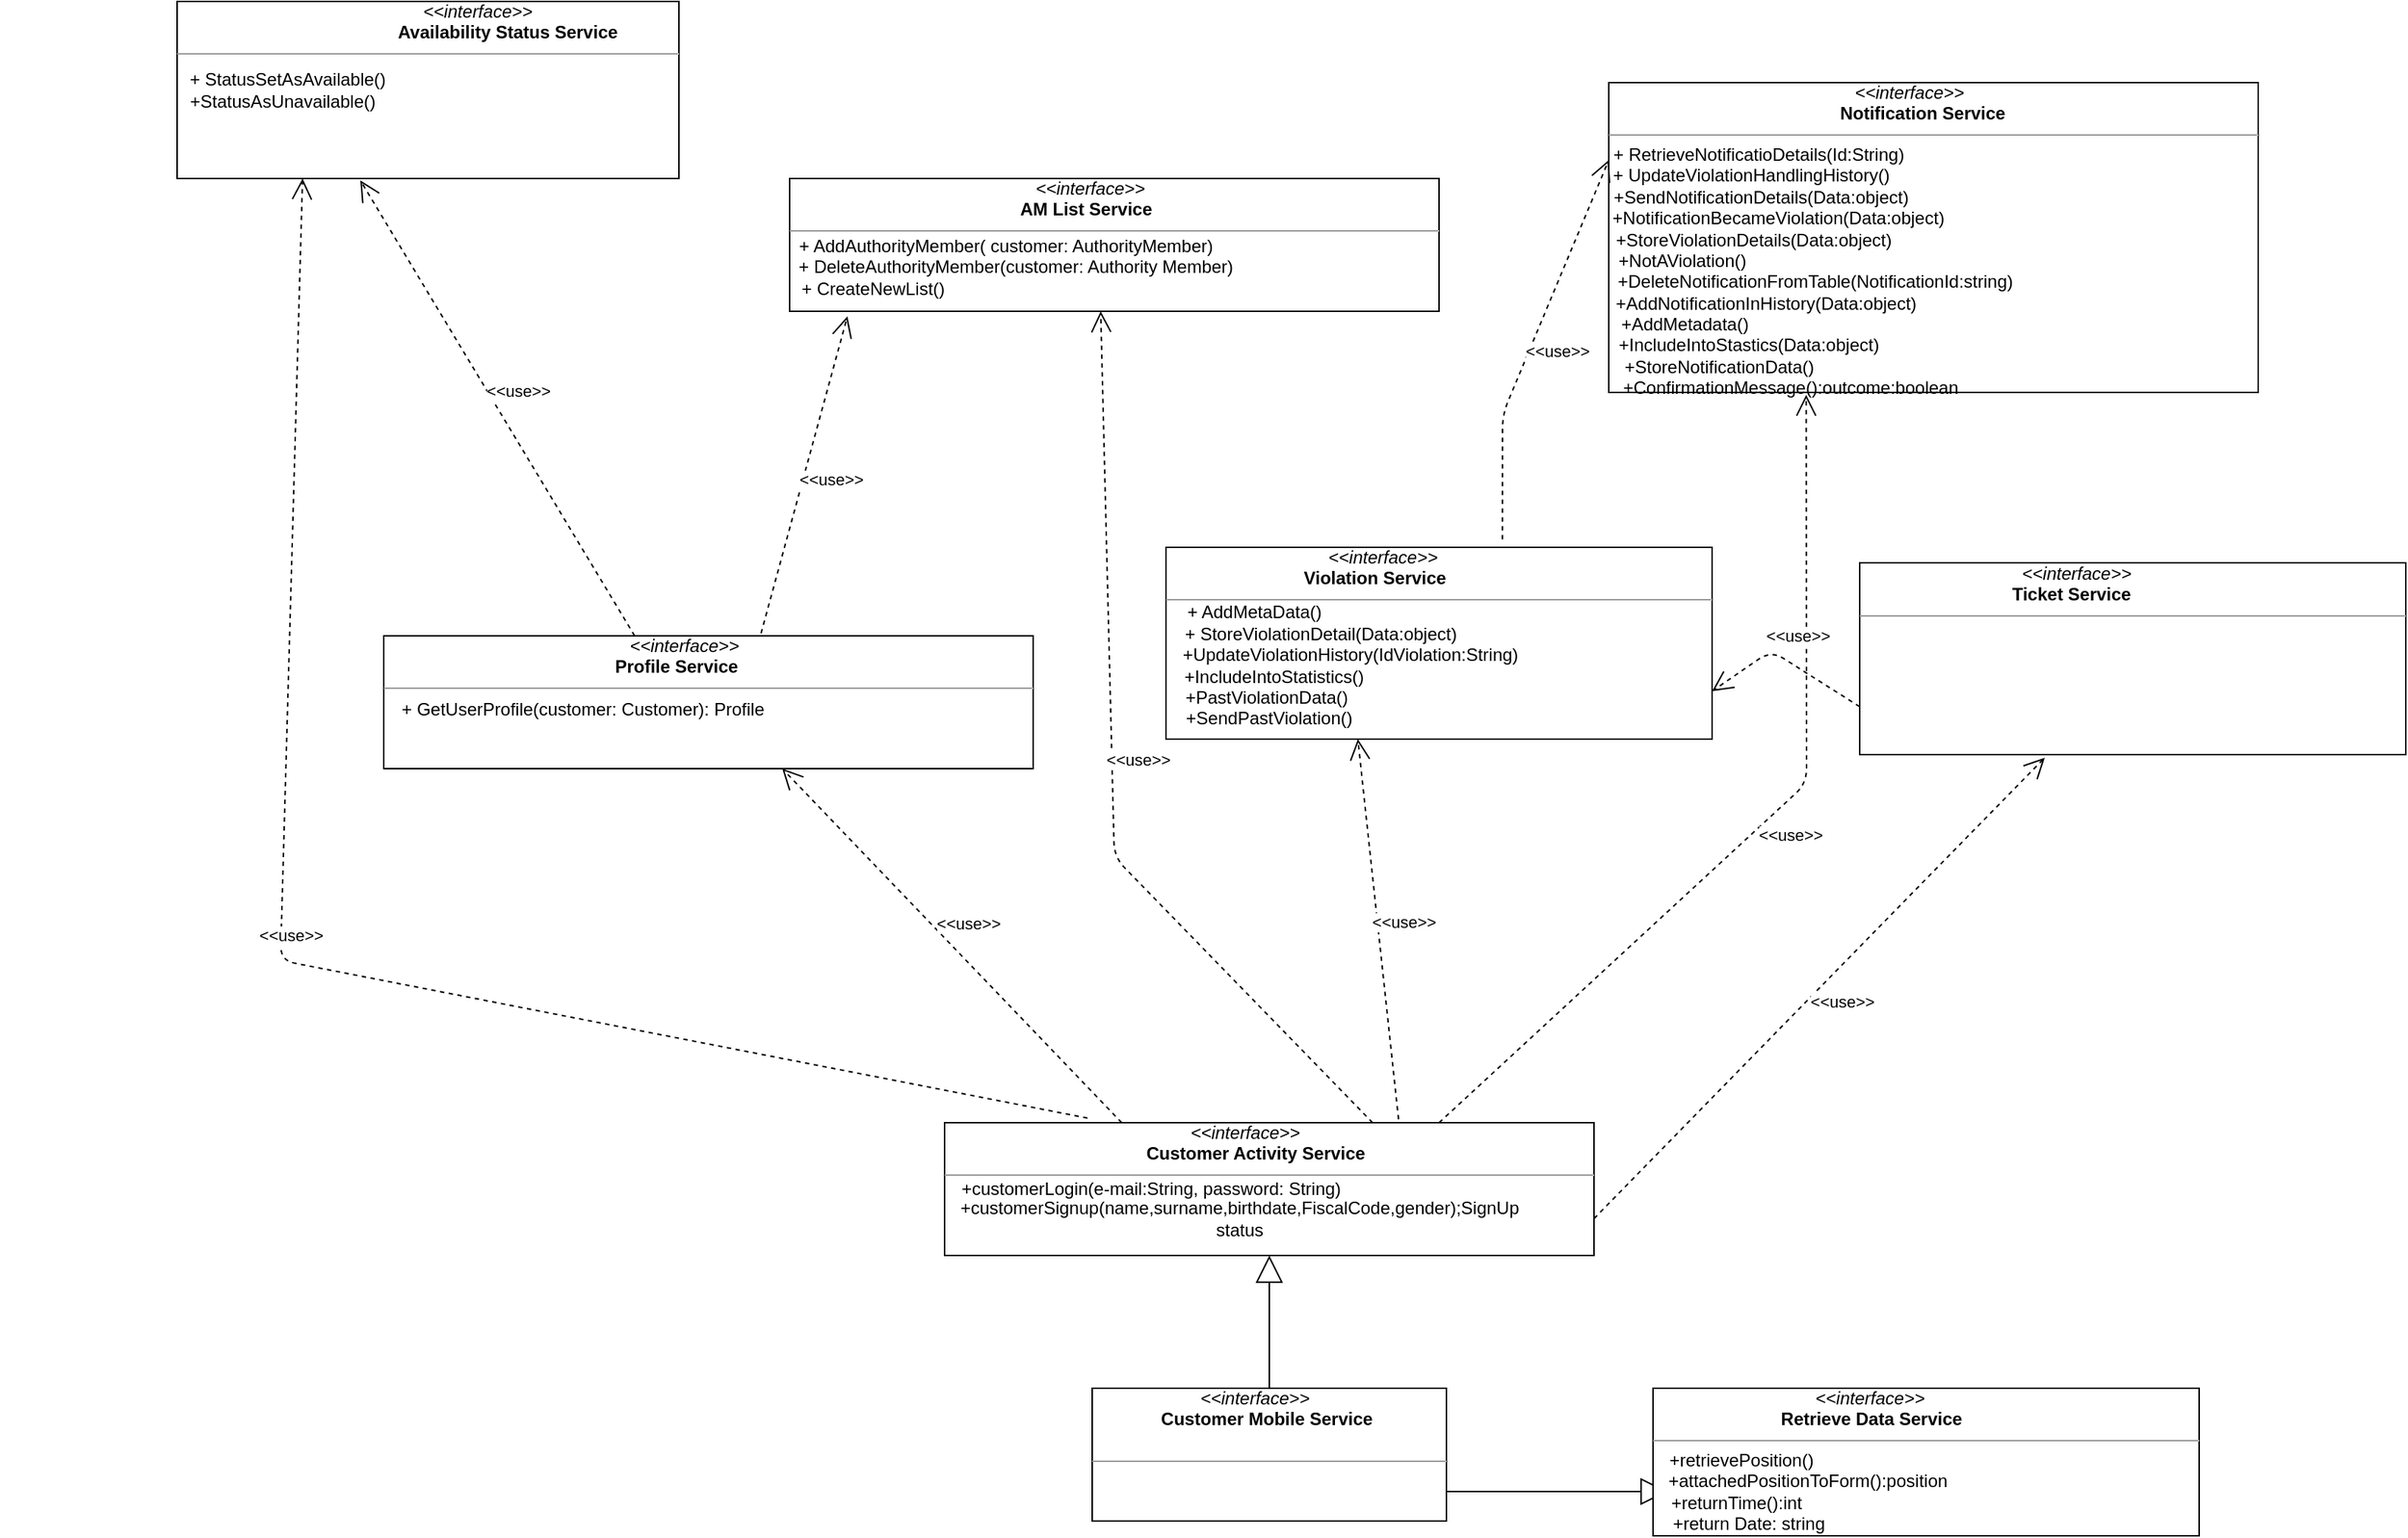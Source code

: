 <mxfile version="12.2.9" type="device" pages="1"><diagram id="hzT-zJf1bn0pm19XCcxd" name="Page-1"><mxGraphModel dx="3573" dy="826" grid="1" gridSize="10" guides="1" tooltips="1" connect="1" arrows="1" fold="1" page="1" pageScale="1" pageWidth="1600" pageHeight="1200" math="0" shadow="0"><root><mxCell id="0"/><mxCell id="1" parent="0"/><mxCell id="95mRrkvfIjW2nH1ZT1EB-5" value="&lt;div&gt;&lt;i&gt;&amp;nbsp;&amp;nbsp;&amp;nbsp;&amp;nbsp;&amp;nbsp;&amp;nbsp;&amp;nbsp;&amp;nbsp;&amp;nbsp;&amp;nbsp;&amp;nbsp;&amp;nbsp;&amp;nbsp;&amp;nbsp;&amp;nbsp;&amp;nbsp;&amp;nbsp;&amp;nbsp;&amp;nbsp;&amp;nbsp;&amp;nbsp; &amp;lt;&amp;lt;interface&amp;gt;&amp;gt;&lt;/i&gt;&lt;/div&gt;&lt;div&gt;&lt;b&gt;&amp;nbsp;&amp;nbsp;&amp;nbsp;&amp;nbsp;&amp;nbsp;&amp;nbsp;&amp;nbsp;&amp;nbsp;&amp;nbsp;&amp;nbsp;&amp;nbsp;&amp;nbsp;&amp;nbsp; Customer Mobile Service&lt;/b&gt;&lt;br&gt;&lt;/div&gt;&lt;br&gt;&lt;hr size=&quot;1&quot;&gt;" style="verticalAlign=top;align=left;overflow=fill;fontSize=12;fontFamily=Helvetica;html=1;" vertex="1" parent="1"><mxGeometry x="670" y="1020" width="240" height="90" as="geometry"/></mxCell><mxCell id="95mRrkvfIjW2nH1ZT1EB-6" value="" style="endArrow=block;endSize=16;endFill=0;html=1;exitX=0.5;exitY=0;exitDx=0;exitDy=0;" edge="1" parent="1" source="95mRrkvfIjW2nH1ZT1EB-5" target="95mRrkvfIjW2nH1ZT1EB-7"><mxGeometry width="160" relative="1" as="geometry"><mxPoint x="560" y="640" as="sourcePoint"/><mxPoint x="560" y="560" as="targetPoint"/></mxGeometry></mxCell><mxCell id="95mRrkvfIjW2nH1ZT1EB-7" value="&lt;div&gt;&lt;i&gt;&amp;nbsp;&amp;nbsp;&amp;nbsp;&amp;nbsp;&amp;nbsp;&amp;nbsp;&amp;nbsp;&amp;nbsp;&amp;nbsp;&amp;nbsp;&amp;nbsp;&amp;nbsp;&amp;nbsp;&amp;nbsp;&amp;nbsp;&amp;nbsp;&amp;nbsp;&amp;nbsp;&amp;nbsp;&amp;nbsp;&amp;nbsp;&amp;nbsp;&amp;nbsp;&amp;nbsp;&amp;nbsp;&amp;nbsp;&amp;nbsp;&amp;nbsp;&amp;nbsp;&amp;nbsp;&amp;nbsp;&amp;nbsp;&amp;nbsp;&amp;nbsp;&amp;nbsp;&amp;nbsp;&amp;nbsp;&amp;nbsp;&amp;nbsp;&amp;nbsp;&amp;nbsp;&amp;nbsp;&amp;nbsp;&amp;nbsp;&amp;nbsp;&amp;nbsp;&amp;nbsp;&amp;nbsp;&amp;nbsp; &amp;lt;&amp;lt;interface&amp;gt;&amp;gt;&lt;/i&gt;&lt;/div&gt;&lt;div&gt;&lt;b&gt;&amp;nbsp;&amp;nbsp;&amp;nbsp;&amp;nbsp;&amp;nbsp;&amp;nbsp;&amp;nbsp;&amp;nbsp;&amp;nbsp;&amp;nbsp;&amp;nbsp;&amp;nbsp;&amp;nbsp;&amp;nbsp;&amp;nbsp;&amp;nbsp;&amp;nbsp;&amp;nbsp;&amp;nbsp;&amp;nbsp;&amp;nbsp;&amp;nbsp;&amp;nbsp;&amp;nbsp;&amp;nbsp;&amp;nbsp;&amp;nbsp;&amp;nbsp;&amp;nbsp;&amp;nbsp;&amp;nbsp;&amp;nbsp;&amp;nbsp;&amp;nbsp;&amp;nbsp;&amp;nbsp;&amp;nbsp;&amp;nbsp;&amp;nbsp;&amp;nbsp; Customer Activity Service&lt;/b&gt;&lt;/div&gt;&lt;hr size=&quot;1&quot;&gt;" style="verticalAlign=top;align=left;overflow=fill;fontSize=12;fontFamily=Helvetica;html=1;" vertex="1" parent="1"><mxGeometry x="570" y="840" width="440" height="90" as="geometry"/></mxCell><mxCell id="95mRrkvfIjW2nH1ZT1EB-9" value="+customerLogin(e-mail:String, password: String)" style="text;html=1;strokeColor=none;fillColor=none;align=center;verticalAlign=middle;whiteSpace=wrap;rounded=0;" vertex="1" parent="1"><mxGeometry x="560" y="875" width="300" height="20" as="geometry"/></mxCell><mxCell id="95mRrkvfIjW2nH1ZT1EB-11" value="+customerSignup(name,surname,birthdate,FiscalCode,gender);SignUp status" style="text;html=1;strokeColor=none;fillColor=none;align=center;verticalAlign=middle;whiteSpace=wrap;rounded=0;" vertex="1" parent="1"><mxGeometry x="620" y="895" width="300" height="20" as="geometry"/></mxCell><mxCell id="95mRrkvfIjW2nH1ZT1EB-12" value="&amp;lt;&amp;lt;use&amp;gt;&amp;gt;" style="endArrow=open;endSize=12;dashed=1;html=1;" edge="1" parent="1"><mxGeometry x="0.019" y="-18" width="160" relative="1" as="geometry"><mxPoint x="690" y="840" as="sourcePoint"/><mxPoint x="460" y="600" as="targetPoint"/><mxPoint as="offset"/></mxGeometry></mxCell><mxCell id="95mRrkvfIjW2nH1ZT1EB-14" value="&lt;div&gt;&lt;i&gt;&amp;nbsp;&amp;nbsp;&amp;nbsp;&amp;nbsp;&amp;nbsp;&amp;nbsp;&amp;nbsp;&amp;nbsp;&amp;nbsp;&amp;nbsp;&amp;nbsp;&amp;nbsp;&amp;nbsp;&amp;nbsp;&amp;nbsp;&amp;nbsp;&amp;nbsp;&amp;nbsp;&amp;nbsp;&amp;nbsp;&amp;nbsp;&amp;nbsp;&amp;nbsp;&amp;nbsp;&amp;nbsp;&amp;nbsp;&amp;nbsp;&amp;nbsp;&amp;nbsp;&amp;nbsp;&amp;nbsp;&amp;nbsp;&amp;nbsp;&amp;nbsp;&amp;nbsp;&amp;nbsp;&amp;nbsp;&amp;nbsp;&amp;nbsp;&amp;nbsp;&amp;nbsp;&amp;nbsp;&amp;nbsp;&amp;nbsp;&amp;nbsp;&amp;nbsp;&amp;nbsp;&amp;nbsp;&amp;nbsp; &amp;lt;&amp;lt;interface&amp;gt;&amp;gt;&lt;/i&gt;&lt;/div&gt;&lt;div&gt;&lt;b&gt;&amp;nbsp;&amp;nbsp;&amp;nbsp;&amp;nbsp;&amp;nbsp;&amp;nbsp;&amp;nbsp;&amp;nbsp;&amp;nbsp;&amp;nbsp;&amp;nbsp;&amp;nbsp;&amp;nbsp;&amp;nbsp;&amp;nbsp;&amp;nbsp;&amp;nbsp;&amp;nbsp;&amp;nbsp;&amp;nbsp;&amp;nbsp;&amp;nbsp;&amp;nbsp;&amp;nbsp;&amp;nbsp;&amp;nbsp;&amp;nbsp;&amp;nbsp;&amp;nbsp;&amp;nbsp;&amp;nbsp;&amp;nbsp;&amp;nbsp;&amp;nbsp;&amp;nbsp;&amp;nbsp;&amp;nbsp;&amp;nbsp;&amp;nbsp;&amp;nbsp;&amp;nbsp;&amp;nbsp;&amp;nbsp;&amp;nbsp;&amp;nbsp;&amp;nbsp; Profile Service&lt;br&gt;&lt;/b&gt;&lt;/div&gt;&lt;hr size=&quot;1&quot;&gt;" style="verticalAlign=top;align=left;overflow=fill;fontSize=12;fontFamily=Helvetica;html=1;" vertex="1" parent="1"><mxGeometry x="190" y="510" width="440" height="90" as="geometry"/></mxCell><mxCell id="95mRrkvfIjW2nH1ZT1EB-16" value="+ GetUserProfile(customer: Customer): Profile" style="text;html=1;strokeColor=none;fillColor=none;align=center;verticalAlign=middle;whiteSpace=wrap;rounded=0;" vertex="1" parent="1"><mxGeometry x="130" y="550" width="390" height="20" as="geometry"/></mxCell><mxCell id="95mRrkvfIjW2nH1ZT1EB-17" value="&amp;lt;&amp;lt;use&amp;gt;&amp;gt;" style="endArrow=open;endSize=12;dashed=1;html=1;exitX=0.581;exitY=-0.019;exitDx=0;exitDy=0;exitPerimeter=0;entryX=0.089;entryY=1.038;entryDx=0;entryDy=0;entryPerimeter=0;" edge="1" parent="1" source="95mRrkvfIjW2nH1ZT1EB-14" target="95mRrkvfIjW2nH1ZT1EB-18"><mxGeometry x="0.019" y="-18" width="160" relative="1" as="geometry"><mxPoint x="480" y="500" as="sourcePoint"/><mxPoint x="610" y="380" as="targetPoint"/><mxPoint as="offset"/></mxGeometry></mxCell><mxCell id="95mRrkvfIjW2nH1ZT1EB-18" value="&lt;div&gt;&lt;i&gt;&amp;nbsp;&amp;nbsp;&amp;nbsp;&amp;nbsp;&amp;nbsp;&amp;nbsp;&amp;nbsp;&amp;nbsp;&amp;nbsp;&amp;nbsp;&amp;nbsp;&amp;nbsp;&amp;nbsp;&amp;nbsp;&amp;nbsp;&amp;nbsp;&amp;nbsp;&amp;nbsp;&amp;nbsp;&amp;nbsp;&amp;nbsp;&amp;nbsp;&amp;nbsp;&amp;nbsp;&amp;nbsp;&amp;nbsp;&amp;nbsp;&amp;nbsp;&amp;nbsp;&amp;nbsp;&amp;nbsp;&amp;nbsp;&amp;nbsp;&amp;nbsp;&amp;nbsp;&amp;nbsp;&amp;nbsp;&amp;nbsp;&amp;nbsp;&amp;nbsp;&amp;nbsp;&amp;nbsp;&amp;nbsp;&amp;nbsp;&amp;nbsp;&amp;nbsp;&amp;nbsp;&amp;nbsp;&amp;nbsp; &amp;lt;&amp;lt;interface&amp;gt;&amp;gt;&lt;/i&gt;&lt;/div&gt;&lt;div&gt;&lt;b&gt;&amp;nbsp;&amp;nbsp;&amp;nbsp;&amp;nbsp;&amp;nbsp;&amp;nbsp;&amp;nbsp;&amp;nbsp;&amp;nbsp;&amp;nbsp;&amp;nbsp;&amp;nbsp;&amp;nbsp;&amp;nbsp;&amp;nbsp;&amp;nbsp;&amp;nbsp;&amp;nbsp;&amp;nbsp;&amp;nbsp;&amp;nbsp;&amp;nbsp;&amp;nbsp;&amp;nbsp;&amp;nbsp;&amp;nbsp;&amp;nbsp;&amp;nbsp;&amp;nbsp;&amp;nbsp;&amp;nbsp;&amp;nbsp;&amp;nbsp;&amp;nbsp;&amp;nbsp;&amp;nbsp;&amp;nbsp;&amp;nbsp;&amp;nbsp;&amp;nbsp;&amp;nbsp;&amp;nbsp;&amp;nbsp;&amp;nbsp;&amp;nbsp;&amp;nbsp; AM List Service&lt;br&gt;&lt;/b&gt;&lt;/div&gt;&lt;hr size=&quot;1&quot;&gt;" style="verticalAlign=top;align=left;overflow=fill;fontSize=12;fontFamily=Helvetica;html=1;" vertex="1" parent="1"><mxGeometry x="465" y="200" width="440" height="90" as="geometry"/></mxCell><mxCell id="95mRrkvfIjW2nH1ZT1EB-19" value="&amp;lt;&amp;lt;use&amp;gt;&amp;gt;" style="endArrow=open;endSize=12;dashed=1;html=1;entryX=0.479;entryY=1;entryDx=0;entryDy=0;entryPerimeter=0;" edge="1" parent="1" target="95mRrkvfIjW2nH1ZT1EB-18"><mxGeometry x="0.019" y="-18" width="160" relative="1" as="geometry"><mxPoint x="860" y="840" as="sourcePoint"/><mxPoint x="630" y="599.5" as="targetPoint"/><mxPoint as="offset"/><Array as="points"><mxPoint x="685" y="660"/></Array></mxGeometry></mxCell><mxCell id="95mRrkvfIjW2nH1ZT1EB-21" value="&lt;div&gt;&amp;nbsp;+ AddAuthorityMember( customer: AuthorityMember)&lt;/div&gt;&lt;div&gt;&amp;nbsp;&amp;nbsp;&amp;nbsp;&amp;nbsp; + DeleteAuthorityMember(customer: Authority Member)&lt;/div&gt;&lt;div&gt;+ CreateNewList()&amp;nbsp;&amp;nbsp;&amp;nbsp;&amp;nbsp;&amp;nbsp;&amp;nbsp;&amp;nbsp;&amp;nbsp;&amp;nbsp;&amp;nbsp;&amp;nbsp;&amp;nbsp;&amp;nbsp;&amp;nbsp;&amp;nbsp;&amp;nbsp;&amp;nbsp;&amp;nbsp;&amp;nbsp;&amp;nbsp;&amp;nbsp;&amp;nbsp;&amp;nbsp;&amp;nbsp;&amp;nbsp;&amp;nbsp;&amp;nbsp;&amp;nbsp;&amp;nbsp;&amp;nbsp;&amp;nbsp;&amp;nbsp;&amp;nbsp;&amp;nbsp;&amp;nbsp;&amp;nbsp;&amp;nbsp;&amp;nbsp;&amp;nbsp;&amp;nbsp;&amp;nbsp;&amp;nbsp;&amp;nbsp;&amp;nbsp;&amp;nbsp;&amp;nbsp;&amp;nbsp;&amp;nbsp;&amp;nbsp;&amp;nbsp;&amp;nbsp;&amp;nbsp;&amp;nbsp; &lt;br&gt; &lt;/div&gt;" style="text;html=1;strokeColor=none;fillColor=none;align=center;verticalAlign=middle;whiteSpace=wrap;rounded=0;" vertex="1" parent="1"><mxGeometry x="390" y="240" width="440" height="40" as="geometry"/></mxCell><mxCell id="95mRrkvfIjW2nH1ZT1EB-22" value="&amp;lt;&amp;lt;use&amp;gt;&amp;gt;" style="endArrow=open;endSize=12;dashed=1;html=1;entryX=0.304;entryY=1.008;entryDx=0;entryDy=0;entryPerimeter=0;" edge="1" parent="1" target="95mRrkvfIjW2nH1ZT1EB-23"><mxGeometry x="0.019" y="-18" width="160" relative="1" as="geometry"><mxPoint x="905" y="840" as="sourcePoint"/><mxPoint x="960" y="600" as="targetPoint"/><mxPoint as="offset"/><Array as="points"><mxPoint x="1154" y="610"/></Array></mxGeometry></mxCell><mxCell id="95mRrkvfIjW2nH1ZT1EB-23" value="&lt;div&gt;&lt;i&gt;&amp;nbsp;&amp;nbsp;&amp;nbsp;&amp;nbsp;&amp;nbsp;&amp;nbsp;&amp;nbsp;&amp;nbsp;&amp;nbsp;&amp;nbsp;&amp;nbsp;&amp;nbsp;&amp;nbsp;&amp;nbsp;&amp;nbsp;&amp;nbsp;&amp;nbsp;&amp;nbsp;&amp;nbsp;&amp;nbsp;&amp;nbsp;&amp;nbsp;&amp;nbsp;&amp;nbsp;&amp;nbsp;&amp;nbsp;&amp;nbsp;&amp;nbsp;&amp;nbsp;&amp;nbsp;&amp;nbsp;&amp;nbsp;&amp;nbsp;&amp;nbsp;&amp;nbsp;&amp;nbsp;&amp;nbsp;&amp;nbsp;&amp;nbsp;&amp;nbsp;&amp;nbsp;&amp;nbsp;&amp;nbsp;&amp;nbsp;&amp;nbsp;&amp;nbsp;&amp;nbsp;&amp;nbsp;&amp;nbsp; &amp;lt;&amp;lt;interface&amp;gt;&amp;gt;&lt;/i&gt;&lt;/div&gt;&lt;div&gt;&lt;b&gt;&amp;nbsp;&amp;nbsp;&amp;nbsp;&amp;nbsp;&amp;nbsp;&amp;nbsp;&amp;nbsp;&amp;nbsp;&amp;nbsp;&amp;nbsp;&amp;nbsp;&amp;nbsp;&amp;nbsp;&amp;nbsp;&amp;nbsp;&amp;nbsp;&amp;nbsp;&amp;nbsp;&amp;nbsp;&amp;nbsp;&amp;nbsp;&amp;nbsp;&amp;nbsp;&amp;nbsp;&amp;nbsp;&amp;nbsp;&amp;nbsp;&amp;nbsp;&amp;nbsp;&amp;nbsp;&amp;nbsp;&amp;nbsp;&amp;nbsp;&amp;nbsp;&amp;nbsp;&amp;nbsp;&amp;nbsp;&amp;nbsp;&amp;nbsp;&amp;nbsp;&amp;nbsp;&amp;nbsp;&amp;nbsp;&amp;nbsp;&amp;nbsp;&amp;nbsp; Notification Service&lt;br&gt;&lt;/b&gt;&lt;/div&gt;&lt;hr size=&quot;1&quot;&gt;" style="verticalAlign=top;align=left;overflow=fill;fontSize=12;fontFamily=Helvetica;html=1;" vertex="1" parent="1"><mxGeometry x="1020" y="135" width="440" height="210" as="geometry"/></mxCell><mxCell id="95mRrkvfIjW2nH1ZT1EB-25" value="&lt;div&gt;&amp;nbsp;&amp;nbsp;&amp;nbsp; + RetrieveNotificatioDetails(Id:String)&lt;/div&gt;&lt;div&gt;&amp;nbsp;&amp;nbsp;&amp;nbsp; + UpdateViolationHandlingHistory()&amp;nbsp;&amp;nbsp;&amp;nbsp; &lt;br&gt;&lt;/div&gt;&lt;div&gt;&amp;nbsp;&amp;nbsp;&amp;nbsp;&amp;nbsp; +SendNotificationDetails(Data:object)&lt;/div&gt;&lt;div&gt;&amp;nbsp;&amp;nbsp;&amp;nbsp;&amp;nbsp;&amp;nbsp;&amp;nbsp;&amp;nbsp;&amp;nbsp;&amp;nbsp;&amp;nbsp;&amp;nbsp; +NotificationBecameViolation(Data:object)&lt;/div&gt;&lt;div&gt;&amp;nbsp;&amp;nbsp;&amp;nbsp;&amp;nbsp;&amp;nbsp; +StoreViolationDetails(Data:object)&amp;nbsp;&amp;nbsp;&amp;nbsp;&amp;nbsp; &lt;br&gt;&lt;/div&gt;&lt;div&gt;&amp;nbsp;&amp;nbsp;&amp;nbsp;&amp;nbsp; +NotAViolation() &amp;nbsp; &amp;nbsp; &amp;nbsp; &amp;nbsp; &amp;nbsp; &amp;nbsp; &amp;nbsp; &amp;nbsp; &amp;nbsp; &amp;nbsp; &amp;nbsp; &amp;nbsp; &amp;nbsp; &amp;nbsp; &amp;nbsp;&amp;nbsp;&amp;nbsp; &lt;br&gt;&lt;/div&gt;&lt;div&gt;&amp;nbsp;&amp;nbsp;&amp;nbsp;&amp;nbsp;&amp;nbsp;&amp;nbsp;&amp;nbsp;&amp;nbsp;&amp;nbsp;&amp;nbsp;&amp;nbsp;&amp;nbsp;&amp;nbsp;&amp;nbsp;&amp;nbsp;&amp;nbsp;&amp;nbsp;&amp;nbsp;&amp;nbsp;&amp;nbsp;&amp;nbsp;&amp;nbsp;&amp;nbsp;&amp;nbsp;&amp;nbsp;&amp;nbsp; +DeleteNotificationFromTable(NotificationId:string) &lt;br&gt;&lt;/div&gt;&lt;div&gt;&amp;nbsp;&amp;nbsp;&amp;nbsp;&amp;nbsp;&amp;nbsp;&amp;nbsp; +AddNotificationInHistory(Data:object)&lt;/div&gt;&lt;div&gt;&amp;nbsp;&amp;nbsp;&amp;nbsp; +AddMetadata() &amp;nbsp; &amp;nbsp; &amp;nbsp; &amp;nbsp; &amp;nbsp; &amp;nbsp; &amp;nbsp; &amp;nbsp; &amp;nbsp; &amp;nbsp; &amp;nbsp; &amp;nbsp; &amp;nbsp; &amp;nbsp;&amp;nbsp;&amp;nbsp; &lt;br&gt;&lt;/div&gt;&lt;div&gt;+IncludeIntoStastics(Data:object)&lt;/div&gt;&lt;div&gt;+StoreNotificationData() &amp;nbsp;&amp;nbsp;&amp;nbsp;&amp;nbsp;&amp;nbsp;&amp;nbsp;&amp;nbsp;&amp;nbsp;&amp;nbsp;&amp;nbsp;&amp;nbsp; &lt;br&gt;&lt;/div&gt;&lt;div&gt;&amp;nbsp;&amp;nbsp;&amp;nbsp;&amp;nbsp;&amp;nbsp;&amp;nbsp;&amp;nbsp;&amp;nbsp;&amp;nbsp;&amp;nbsp;&amp;nbsp;&amp;nbsp;&amp;nbsp;&amp;nbsp;&amp;nbsp;&amp;nbsp; +ConfirmationMessage():outcome:boolean&lt;br&gt;&lt;/div&gt;&lt;div&gt;&lt;br&gt;&lt;/div&gt;" style="text;html=1;strokeColor=none;fillColor=none;align=center;verticalAlign=middle;whiteSpace=wrap;rounded=0;" vertex="1" parent="1"><mxGeometry x="920" y="260" width="390" height="20" as="geometry"/></mxCell><mxCell id="95mRrkvfIjW2nH1ZT1EB-29" value="" style="endArrow=block;endSize=16;endFill=0;html=1;exitX=0.5;exitY=0;exitDx=0;exitDy=0;" edge="1" parent="1"><mxGeometry width="160" relative="1" as="geometry"><mxPoint x="909.5" y="1090" as="sourcePoint"/><mxPoint x="1060" y="1090" as="targetPoint"/></mxGeometry></mxCell><mxCell id="95mRrkvfIjW2nH1ZT1EB-30" value="&lt;div&gt;&lt;i&gt;&amp;nbsp;&amp;nbsp;&amp;nbsp;&amp;nbsp;&amp;nbsp;&amp;nbsp;&amp;nbsp;&amp;nbsp;&amp;nbsp;&amp;nbsp;&amp;nbsp;&amp;nbsp;&amp;nbsp;&amp;nbsp;&amp;nbsp;&amp;nbsp;&amp;nbsp;&amp;nbsp;&amp;nbsp;&amp;nbsp;&amp;nbsp;&amp;nbsp;&amp;nbsp;&amp;nbsp;&amp;nbsp;&amp;nbsp;&amp;nbsp;&amp;nbsp;&amp;nbsp;&amp;nbsp;&amp;nbsp;&amp;nbsp; &amp;lt;&amp;lt;interface&amp;gt;&amp;gt;&lt;/i&gt;&lt;/div&gt;&lt;div&gt;&lt;b&gt;&amp;nbsp;&amp;nbsp;&amp;nbsp;&amp;nbsp;&amp;nbsp;&amp;nbsp;&amp;nbsp;&amp;nbsp;&amp;nbsp;&amp;nbsp;&amp;nbsp;&amp;nbsp; &amp;nbsp; &amp;nbsp; &amp;nbsp; &amp;nbsp; &amp;nbsp; &amp;nbsp;&amp;nbsp; Retrieve Data Service&lt;/b&gt;&lt;/div&gt;&lt;hr size=&quot;1&quot;&gt;" style="verticalAlign=top;align=left;overflow=fill;fontSize=12;fontFamily=Helvetica;html=1;" vertex="1" parent="1"><mxGeometry x="1050" y="1020" width="370" height="100" as="geometry"/></mxCell><mxCell id="95mRrkvfIjW2nH1ZT1EB-31" value="&lt;div&gt;+retrievePosition()&amp;nbsp;&amp;nbsp;&amp;nbsp;&amp;nbsp;&amp;nbsp;&amp;nbsp;&amp;nbsp;&amp;nbsp;&amp;nbsp;&amp;nbsp;&amp;nbsp;&amp;nbsp;&amp;nbsp;&amp;nbsp;&amp;nbsp;&amp;nbsp;&amp;nbsp;&amp;nbsp;&amp;nbsp;&amp;nbsp;&amp;nbsp;&amp;nbsp;&amp;nbsp;&amp;nbsp;&amp;nbsp;&amp;nbsp;&amp;nbsp; &lt;br&gt;&lt;/div&gt;&lt;div&gt;+attachedPositionToForm():position&lt;/div&gt;&lt;div&gt;+returnTime():int&amp;nbsp;&amp;nbsp;&amp;nbsp;&amp;nbsp;&amp;nbsp;&amp;nbsp;&amp;nbsp;&amp;nbsp;&amp;nbsp;&amp;nbsp;&amp;nbsp;&amp;nbsp;&amp;nbsp;&amp;nbsp;&amp;nbsp;&amp;nbsp;&amp;nbsp;&amp;nbsp;&amp;nbsp;&amp;nbsp;&amp;nbsp;&amp;nbsp;&amp;nbsp;&amp;nbsp;&amp;nbsp;&amp;nbsp;&amp;nbsp;&amp;nbsp;&amp;nbsp; &lt;br&gt;&lt;/div&gt;&lt;div&gt;+return Date: string&amp;nbsp;&amp;nbsp;&amp;nbsp;&amp;nbsp;&amp;nbsp;&amp;nbsp;&amp;nbsp;&amp;nbsp;&amp;nbsp;&amp;nbsp;&amp;nbsp;&amp;nbsp;&amp;nbsp;&amp;nbsp;&amp;nbsp;&amp;nbsp;&amp;nbsp;&amp;nbsp;&amp;nbsp;&amp;nbsp;&amp;nbsp;&amp;nbsp;&amp;nbsp;&amp;nbsp; &lt;br&gt;&lt;/div&gt;" style="text;html=1;strokeColor=none;fillColor=none;align=center;verticalAlign=middle;whiteSpace=wrap;rounded=0;" vertex="1" parent="1"><mxGeometry x="990" y="1080" width="330" height="20" as="geometry"/></mxCell><mxCell id="95mRrkvfIjW2nH1ZT1EB-33" value="&lt;div&gt;&lt;i&gt;&amp;nbsp;&amp;nbsp;&amp;nbsp;&amp;nbsp;&amp;nbsp;&amp;nbsp;&amp;nbsp;&amp;nbsp;&amp;nbsp;&amp;nbsp;&amp;nbsp;&amp;nbsp;&amp;nbsp;&amp;nbsp;&amp;nbsp;&amp;nbsp;&amp;nbsp;&amp;nbsp;&amp;nbsp;&amp;nbsp;&amp;nbsp;&amp;nbsp;&amp;nbsp;&amp;nbsp;&amp;nbsp;&amp;nbsp;&amp;nbsp;&amp;nbsp;&amp;nbsp;&amp;nbsp;&amp;nbsp;&amp;nbsp; &amp;lt;&amp;lt;interface&amp;gt;&amp;gt;&lt;/i&gt;&lt;/div&gt;&lt;div&gt;&lt;b&gt;&amp;nbsp;&amp;nbsp;&amp;nbsp;&amp;nbsp;&amp;nbsp;&amp;nbsp;&amp;nbsp;&amp;nbsp;&amp;nbsp;&amp;nbsp;&amp;nbsp;&amp;nbsp; &amp;nbsp; &amp;nbsp; &amp;nbsp; &amp;nbsp; &amp;nbsp; &amp;nbsp;&amp;nbsp;&amp;nbsp;&amp;nbsp; Violation Service&lt;/b&gt;&lt;/div&gt;&lt;hr size=&quot;1&quot;&gt;" style="verticalAlign=top;align=left;overflow=fill;fontSize=12;fontFamily=Helvetica;html=1;" vertex="1" parent="1"><mxGeometry x="720" y="450" width="370" height="130" as="geometry"/></mxCell><mxCell id="95mRrkvfIjW2nH1ZT1EB-40" value="&amp;lt;&amp;lt;use&amp;gt;&amp;gt;" style="endArrow=open;endSize=12;dashed=1;html=1;entryX=0;entryY=0.25;entryDx=0;entryDy=0;exitX=0.616;exitY=-0.041;exitDx=0;exitDy=0;exitPerimeter=0;" edge="1" parent="1" source="95mRrkvfIjW2nH1ZT1EB-33" target="95mRrkvfIjW2nH1ZT1EB-23"><mxGeometry x="0.019" y="-18" width="160" relative="1" as="geometry"><mxPoint x="790" y="450" as="sourcePoint"/><mxPoint x="1105.12" y="151.76" as="targetPoint"/><mxPoint as="offset"/><Array as="points"><mxPoint x="948" y="360"/></Array></mxGeometry></mxCell><mxCell id="95mRrkvfIjW2nH1ZT1EB-41" value="&lt;div&gt;+ AddMetaData()&amp;nbsp;&amp;nbsp;&amp;nbsp;&amp;nbsp;&amp;nbsp;&amp;nbsp;&amp;nbsp;&amp;nbsp;&amp;nbsp;&amp;nbsp;&amp;nbsp;&amp;nbsp;&amp;nbsp;&amp;nbsp;&amp;nbsp;&amp;nbsp;&amp;nbsp;&amp;nbsp;&amp;nbsp;&amp;nbsp;&amp;nbsp;&amp;nbsp;&amp;nbsp;&amp;nbsp;&amp;nbsp;&amp;nbsp;&amp;nbsp; &lt;br&gt;&lt;/div&gt;&lt;div&gt;+ StoreViolationDetail(Data:object)&lt;/div&gt;&lt;div&gt;&amp;nbsp;&amp;nbsp;&amp;nbsp;&amp;nbsp;&amp;nbsp;&amp;nbsp;&amp;nbsp;&amp;nbsp;&amp;nbsp;&amp;nbsp;&amp;nbsp; +UpdateViolationHistory(IdViolation:String)&lt;/div&gt;&lt;div&gt;&amp;nbsp;&amp;nbsp; +IncludeIntoStatistics()&amp;nbsp;&amp;nbsp;&amp;nbsp;&amp;nbsp;&amp;nbsp;&amp;nbsp;&amp;nbsp;&amp;nbsp;&amp;nbsp;&amp;nbsp;&amp;nbsp;&amp;nbsp;&amp;nbsp;&amp;nbsp;&amp;nbsp;&amp;nbsp;&amp;nbsp;&amp;nbsp;&amp;nbsp;&amp;nbsp;&amp;nbsp;&amp;nbsp; &lt;br&gt;&lt;/div&gt;&lt;div&gt;+PastViolationData()&amp;nbsp;&amp;nbsp;&amp;nbsp;&amp;nbsp;&amp;nbsp;&amp;nbsp;&amp;nbsp;&amp;nbsp;&amp;nbsp;&amp;nbsp;&amp;nbsp;&amp;nbsp;&amp;nbsp;&amp;nbsp;&amp;nbsp;&amp;nbsp;&amp;nbsp;&amp;nbsp;&amp;nbsp;&amp;nbsp;&amp;nbsp;&amp;nbsp; &lt;br&gt;&lt;/div&gt;&lt;div&gt;+SendPastViolation() &amp;nbsp;&amp;nbsp;&amp;nbsp;&amp;nbsp;&amp;nbsp;&amp;nbsp;&amp;nbsp;&amp;nbsp;&amp;nbsp;&amp;nbsp;&amp;nbsp;&amp;nbsp;&amp;nbsp;&amp;nbsp;&amp;nbsp;&amp;nbsp;&amp;nbsp;&amp;nbsp;&amp;nbsp;&amp;nbsp; &lt;br&gt;&lt;/div&gt;" style="text;html=1;strokeColor=none;fillColor=none;align=center;verticalAlign=middle;whiteSpace=wrap;rounded=0;" vertex="1" parent="1"><mxGeometry x="630" y="525.5" width="390" height="9" as="geometry"/></mxCell><mxCell id="95mRrkvfIjW2nH1ZT1EB-43" value="&amp;lt;&amp;lt;use&amp;gt;&amp;gt;" style="endArrow=open;endSize=12;dashed=1;html=1;exitX=0.699;exitY=-0.026;exitDx=0;exitDy=0;exitPerimeter=0;" edge="1" parent="1" source="95mRrkvfIjW2nH1ZT1EB-7"><mxGeometry x="0.019" y="-18" width="160" relative="1" as="geometry"><mxPoint x="1080" y="820" as="sourcePoint"/><mxPoint x="850" y="580" as="targetPoint"/><mxPoint as="offset"/></mxGeometry></mxCell><mxCell id="95mRrkvfIjW2nH1ZT1EB-44" value="&lt;div&gt;&lt;i&gt;&amp;nbsp;&amp;nbsp;&amp;nbsp;&amp;nbsp;&amp;nbsp;&amp;nbsp;&amp;nbsp;&amp;nbsp;&amp;nbsp;&amp;nbsp;&amp;nbsp;&amp;nbsp;&amp;nbsp;&amp;nbsp;&amp;nbsp;&amp;nbsp;&amp;nbsp;&amp;nbsp;&amp;nbsp;&amp;nbsp;&amp;nbsp;&amp;nbsp;&amp;nbsp;&amp;nbsp;&amp;nbsp;&amp;nbsp;&amp;nbsp;&amp;nbsp;&amp;nbsp;&amp;nbsp;&amp;nbsp;&amp;nbsp;&amp;nbsp;&amp;nbsp;&amp;nbsp;&amp;nbsp;&amp;nbsp;&amp;nbsp;&amp;nbsp;&amp;nbsp;&amp;nbsp;&amp;nbsp;&amp;nbsp;&amp;nbsp;&amp;nbsp;&amp;nbsp;&amp;nbsp;&amp;nbsp;&amp;nbsp; &amp;lt;&amp;lt;interface&amp;gt;&amp;gt;&lt;/i&gt;&lt;/div&gt;&lt;div&gt;&lt;b&gt;&amp;nbsp;&amp;nbsp;&amp;nbsp;&amp;nbsp;&amp;nbsp;&amp;nbsp;&amp;nbsp;&amp;nbsp;&amp;nbsp;&amp;nbsp;&amp;nbsp;&amp;nbsp;&amp;nbsp;&amp;nbsp;&amp;nbsp;&amp;nbsp;&amp;nbsp;&amp;nbsp;&amp;nbsp;&amp;nbsp;&amp;nbsp;&amp;nbsp;&amp;nbsp;&amp;nbsp;&amp;nbsp;&amp;nbsp;&amp;nbsp;&amp;nbsp;&amp;nbsp;&amp;nbsp;&amp;nbsp;&amp;nbsp;&amp;nbsp;&amp;nbsp;&amp;nbsp;&amp;nbsp;&amp;nbsp;&amp;nbsp;&amp;nbsp;&amp;nbsp;&amp;nbsp;&amp;nbsp;&amp;nbsp;&amp;nbsp; Availability Status Service&lt;br&gt;&lt;/b&gt;&lt;/div&gt;&lt;hr size=&quot;1&quot;&gt;" style="verticalAlign=top;align=left;overflow=fill;fontSize=12;fontFamily=Helvetica;html=1;" vertex="1" parent="1"><mxGeometry x="50" y="80" width="340" height="120" as="geometry"/></mxCell><mxCell id="95mRrkvfIjW2nH1ZT1EB-45" value="&lt;div&gt;+ StatusSetAsAvailable()&lt;/div&gt;&lt;div&gt;+StatusAsUnavailable()&amp;nbsp;&amp;nbsp; &lt;br&gt;&lt;/div&gt;" style="text;html=1;strokeColor=none;fillColor=none;align=center;verticalAlign=middle;whiteSpace=wrap;rounded=0;" vertex="1" parent="1"><mxGeometry x="-70" y="135.5" width="390" height="9" as="geometry"/></mxCell><mxCell id="95mRrkvfIjW2nH1ZT1EB-46" value="&amp;lt;&amp;lt;use&amp;gt;&amp;gt;" style="endArrow=open;endSize=12;dashed=1;html=1;entryX=0.25;entryY=1;entryDx=0;entryDy=0;exitX=0.22;exitY=-0.035;exitDx=0;exitDy=0;exitPerimeter=0;" edge="1" parent="1" source="95mRrkvfIjW2nH1ZT1EB-7" target="95mRrkvfIjW2nH1ZT1EB-44"><mxGeometry x="0.019" y="-18" width="160" relative="1" as="geometry"><mxPoint x="1010" y="895.0" as="sourcePoint"/><mxPoint x="1338.76" y="586.68" as="targetPoint"/><mxPoint as="offset"/><Array as="points"><mxPoint x="120" y="730"/></Array></mxGeometry></mxCell><mxCell id="95mRrkvfIjW2nH1ZT1EB-47" value="&amp;lt;&amp;lt;use&amp;gt;&amp;gt;" style="endArrow=open;endSize=12;dashed=1;html=1;entryX=0.365;entryY=1.01;entryDx=0;entryDy=0;entryPerimeter=0;" edge="1" parent="1" target="95mRrkvfIjW2nH1ZT1EB-44"><mxGeometry x="0.019" y="-18" width="160" relative="1" as="geometry"><mxPoint x="360" y="510.0" as="sourcePoint"/><mxPoint x="130" y="270" as="targetPoint"/><mxPoint as="offset"/></mxGeometry></mxCell><mxCell id="95mRrkvfIjW2nH1ZT1EB-52" value="&lt;div&gt;&lt;i&gt;&amp;nbsp;&amp;nbsp;&amp;nbsp;&amp;nbsp;&amp;nbsp;&amp;nbsp;&amp;nbsp;&amp;nbsp;&amp;nbsp;&amp;nbsp;&amp;nbsp;&amp;nbsp;&amp;nbsp;&amp;nbsp;&amp;nbsp;&amp;nbsp;&amp;nbsp;&amp;nbsp;&amp;nbsp;&amp;nbsp;&amp;nbsp;&amp;nbsp;&amp;nbsp;&amp;nbsp;&amp;nbsp;&amp;nbsp;&amp;nbsp;&amp;nbsp;&amp;nbsp;&amp;nbsp;&amp;nbsp;&amp;nbsp; &amp;lt;&amp;lt;interface&amp;gt;&amp;gt;&lt;/i&gt;&lt;/div&gt;&lt;div&gt;&lt;b&gt;&amp;nbsp;&amp;nbsp;&amp;nbsp;&amp;nbsp;&amp;nbsp;&amp;nbsp;&amp;nbsp;&amp;nbsp;&amp;nbsp;&amp;nbsp;&amp;nbsp;&amp;nbsp; &amp;nbsp; &amp;nbsp; &amp;nbsp; &amp;nbsp; &amp;nbsp; &amp;nbsp;&amp;nbsp;&amp;nbsp;&amp;nbsp;&amp;nbsp;&amp;nbsp;&amp;nbsp; Ticket Service&lt;/b&gt;&lt;/div&gt;&lt;hr size=&quot;1&quot;&gt;" style="verticalAlign=top;align=left;overflow=fill;fontSize=12;fontFamily=Helvetica;html=1;" vertex="1" parent="1"><mxGeometry x="1190" y="460.5" width="370" height="130" as="geometry"/></mxCell><mxCell id="95mRrkvfIjW2nH1ZT1EB-53" value="&amp;lt;&amp;lt;use&amp;gt;&amp;gt;" style="endArrow=open;endSize=12;dashed=1;html=1;entryX=0.339;entryY=1.016;entryDx=0;entryDy=0;entryPerimeter=0;" edge="1" parent="1" target="95mRrkvfIjW2nH1ZT1EB-52"><mxGeometry x="0.019" y="-18" width="160" relative="1" as="geometry"><mxPoint x="1010" y="905.0" as="sourcePoint"/><mxPoint x="1258.76" y="411.68" as="targetPoint"/><mxPoint as="offset"/><Array as="points"><mxPoint x="1225" y="685"/></Array></mxGeometry></mxCell><mxCell id="95mRrkvfIjW2nH1ZT1EB-54" value="&amp;lt;&amp;lt;use&amp;gt;&amp;gt;" style="endArrow=open;endSize=12;dashed=1;html=1;entryX=1;entryY=0.75;entryDx=0;entryDy=0;exitX=0;exitY=0.75;exitDx=0;exitDy=0;" edge="1" parent="1" source="95mRrkvfIjW2nH1ZT1EB-52" target="95mRrkvfIjW2nH1ZT1EB-33"><mxGeometry x="0.019" y="-18" width="160" relative="1" as="geometry"><mxPoint x="1020" y="915.0" as="sourcePoint"/><mxPoint x="1325.43" y="602.58" as="targetPoint"/><mxPoint as="offset"/><Array as="points"><mxPoint x="1130" y="520"/></Array></mxGeometry></mxCell></root></mxGraphModel></diagram></mxfile>